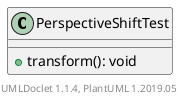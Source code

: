 @startuml

    class PerspectiveShiftTest [[PerspectiveShiftTest.html]] {
        +transform(): void
    }


    center footer UMLDoclet 1.1.4, PlantUML 1.2019.05
@enduml
